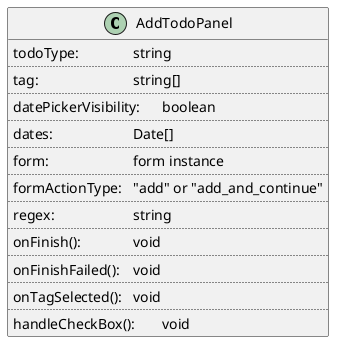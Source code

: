 @startuml AddTodoPanel

class AddTodoPanel {
    todoType: \t\t string
    ..
    tag: \t\t\t\t string[]
    ..
    datePickerVisibility: \t boolean
    ..
    dates: \t\t\t Date[]
    ..
    form: \t\t\t form instance
    ..
    formActionType: \t "add" or "add_and_continue"
    ..
    regex: \t\t\t string
    ..
    onFinish(): \t\t void
    ..
    onFinishFailed(): \t void
    ..
    onTagSelected(): \t void
    ..
    handleCheckBox(): \t void
}
@enduml
